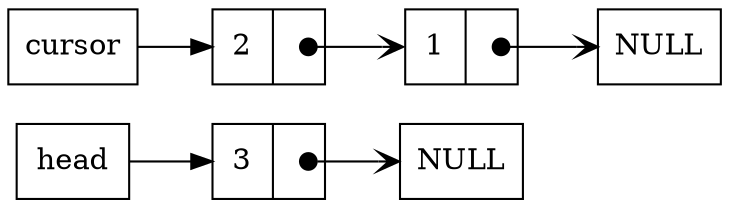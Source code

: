 digraph reverse {
        rankdir=LR;
        node [shape=record];
        head [label= "head"];

        n1 [label="{ <data> 1 | <ref>  }"];
        n2 [label="{ <data> 2 | <ref>  }"];
        n3 [label="{ <data> 3 | <ref>  }"];

        c [label="cursor"]
        null [label="NULL"]

        head-> n3;

        c -> n2;
        n1:ref:c -> null [arrowhead=vee, arrowtail=dot, dir=both, tailclip=false];
        n2:ref:c -> n1:data [arrowhead=vee, arrowtail=dot, dir=both, tailclip=false];
        n3:ref:c -> NULL      [arrowhead=vee, arrowtail=dot, dir=both, tailclip=false];
}
